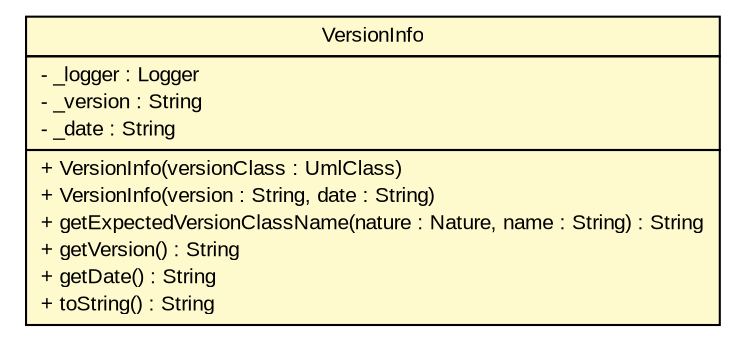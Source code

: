 #!/usr/local/bin/dot
#
# Class diagram 
# Generated by UMLGraph version R5_6_6-6-g3bdff0 (http://www.umlgraph.org/)
#

digraph G {
	edge [fontname="arial",fontsize=10,labelfontname="arial",labelfontsize=10];
	node [fontname="arial",fontsize=10,shape=plaintext];
	nodesep=0.25;
	ranksep=0.5;
	// org.tanjakostic.jcleancim.model.VersionInfo
	c205417 [label=<<table title="org.tanjakostic.jcleancim.model.VersionInfo" border="0" cellborder="1" cellspacing="0" cellpadding="2" port="p" bgcolor="lemonChiffon" href="./VersionInfo.html">
		<tr><td><table border="0" cellspacing="0" cellpadding="1">
<tr><td align="center" balign="center"> VersionInfo </td></tr>
		</table></td></tr>
		<tr><td><table border="0" cellspacing="0" cellpadding="1">
<tr><td align="left" balign="left"> - _logger : Logger </td></tr>
<tr><td align="left" balign="left"> - _version : String </td></tr>
<tr><td align="left" balign="left"> - _date : String </td></tr>
		</table></td></tr>
		<tr><td><table border="0" cellspacing="0" cellpadding="1">
<tr><td align="left" balign="left"> + VersionInfo(versionClass : UmlClass) </td></tr>
<tr><td align="left" balign="left"> + VersionInfo(version : String, date : String) </td></tr>
<tr><td align="left" balign="left"> + getExpectedVersionClassName(nature : Nature, name : String) : String </td></tr>
<tr><td align="left" balign="left"> + getVersion() : String </td></tr>
<tr><td align="left" balign="left"> + getDate() : String </td></tr>
<tr><td align="left" balign="left"> + toString() : String </td></tr>
		</table></td></tr>
		</table>>, URL="./VersionInfo.html", fontname="arial", fontcolor="black", fontsize=10.0];
}

